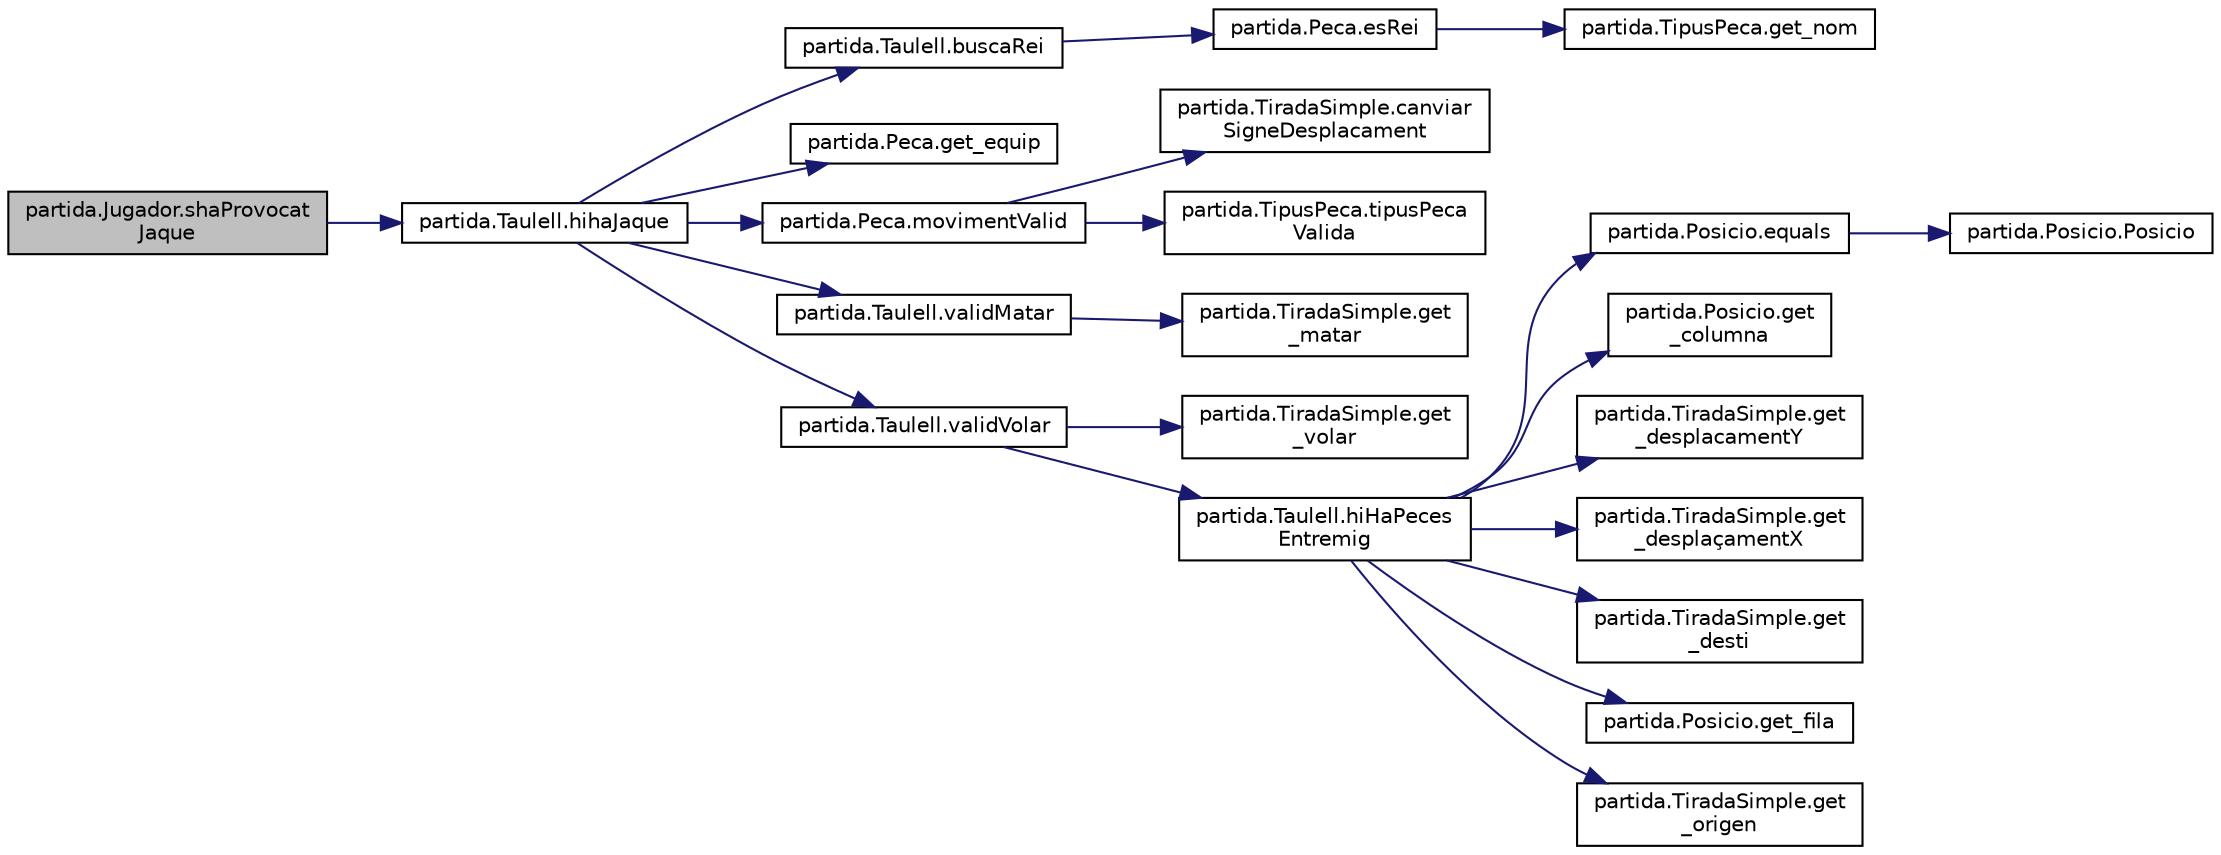 digraph "partida.Jugador.shaProvocatJaque"
{
 // LATEX_PDF_SIZE
  edge [fontname="Helvetica",fontsize="10",labelfontname="Helvetica",labelfontsize="10"];
  node [fontname="Helvetica",fontsize="10",shape=record];
  rankdir="LR";
  Node1 [label="partida.Jugador.shaProvocat\lJaque",height=0.2,width=0.4,color="black", fillcolor="grey75", style="filled", fontcolor="black",tooltip="Comprova si hi ha un jaque."];
  Node1 -> Node2 [color="midnightblue",fontsize="10",style="solid",fontname="Helvetica"];
  Node2 [label="partida.Taulell.hihaJaque",height=0.2,width=0.4,color="black", fillcolor="white", style="filled",URL="$classpartida_1_1_taulell.html#a242f8a083cf4e0811c89fe5d18f1f7d5",tooltip="Comprova si hi ha un jaque. Si hi ha jaque retorna la tirada que el fa."];
  Node2 -> Node3 [color="midnightblue",fontsize="10",style="solid",fontname="Helvetica"];
  Node3 [label="partida.Taulell.buscaRei",height=0.2,width=0.4,color="black", fillcolor="white", style="filled",URL="$classpartida_1_1_taulell.html#ae4e1f946511fa8ea8618b17d455eb96a",tooltip="Busca al rei del equip \"equip\" i retorna la seva posicio."];
  Node3 -> Node4 [color="midnightblue",fontsize="10",style="solid",fontname="Helvetica"];
  Node4 [label="partida.Peca.esRei",height=0.2,width=0.4,color="black", fillcolor="white", style="filled",URL="$classpartida_1_1_peca.html#aea07d3883c4cbe04b3d8228d69b1ee26",tooltip="Valida si la Peça actual és el REI."];
  Node4 -> Node5 [color="midnightblue",fontsize="10",style="solid",fontname="Helvetica"];
  Node5 [label="partida.TipusPeca.get_nom",height=0.2,width=0.4,color="black", fillcolor="white", style="filled",URL="$classpartida_1_1_tipus_peca.html#a4d5a3d6a5f26c4167a4a7e2b4a9f0015",tooltip="Nom del tipus de Peça."];
  Node2 -> Node6 [color="midnightblue",fontsize="10",style="solid",fontname="Helvetica"];
  Node6 [label="partida.Peca.get_equip",height=0.2,width=0.4,color="black", fillcolor="white", style="filled",URL="$classpartida_1_1_peca.html#acf746f82f289a4a6b9c13f518df1fe6b",tooltip="Equip."];
  Node2 -> Node7 [color="midnightblue",fontsize="10",style="solid",fontname="Helvetica"];
  Node7 [label="partida.Peca.movimentValid",height=0.2,width=0.4,color="black", fillcolor="white", style="filled",URL="$classpartida_1_1_peca.html#a00c836ce784c43093c86c54ce7ad7754",tooltip="Validació de la validesa d'una tirada."];
  Node7 -> Node8 [color="midnightblue",fontsize="10",style="solid",fontname="Helvetica"];
  Node8 [label="partida.TiradaSimple.canviar\lSigneDesplacament",height=0.2,width=0.4,color="black", fillcolor="white", style="filled",URL="$classpartida_1_1_tirada_simple.html#a9b6b26d161cf537452ce59894d0e8f80",tooltip="Canvia el signe de desplaçament X i Y."];
  Node7 -> Node9 [color="midnightblue",fontsize="10",style="solid",fontname="Helvetica"];
  Node9 [label="partida.TipusPeca.tipusPeca\lValida",height=0.2,width=0.4,color="black", fillcolor="white", style="filled",URL="$classpartida_1_1_tipus_peca.html#a8d39abf24f8d3dbb1517060b83c1f728",tooltip="Mira si un tipus de Peça és vàlid."];
  Node2 -> Node10 [color="midnightblue",fontsize="10",style="solid",fontname="Helvetica"];
  Node10 [label="partida.Taulell.validMatar",height=0.2,width=0.4,color="black", fillcolor="white", style="filled",URL="$classpartida_1_1_taulell.html#a1b94de082c83ef2c7af322795c4daafd",tooltip="Comprova que les habilitats de matar de la peça amb les que vol fer a la tirada."];
  Node10 -> Node11 [color="midnightblue",fontsize="10",style="solid",fontname="Helvetica"];
  Node11 [label="partida.TiradaSimple.get\l_matar",height=0.2,width=0.4,color="black", fillcolor="white", style="filled",URL="$classpartida_1_1_tirada_simple.html#aeb2264788f917ed9349f9b6399554f37",tooltip="Matar."];
  Node2 -> Node12 [color="midnightblue",fontsize="10",style="solid",fontname="Helvetica"];
  Node12 [label="partida.Taulell.validVolar",height=0.2,width=0.4,color="black", fillcolor="white", style="filled",URL="$classpartida_1_1_taulell.html#ab808f90adb948b95af87138809d0dd96",tooltip="Comprova que les habilitats de volar de la peça amb les que vol fer a la tirada."];
  Node12 -> Node13 [color="midnightblue",fontsize="10",style="solid",fontname="Helvetica"];
  Node13 [label="partida.TiradaSimple.get\l_volar",height=0.2,width=0.4,color="black", fillcolor="white", style="filled",URL="$classpartida_1_1_tirada_simple.html#a221e50d1eb171eb9b69d2d20eb77d404",tooltip="Volar."];
  Node12 -> Node14 [color="midnightblue",fontsize="10",style="solid",fontname="Helvetica"];
  Node14 [label="partida.Taulell.hiHaPeces\lEntremig",height=0.2,width=0.4,color="black", fillcolor="white", style="filled",URL="$classpartida_1_1_taulell.html#adf258c45e95084068e09fe1d14e46fef",tooltip="Comprova si hi ha peces entremig de la tirada que es vol executar."];
  Node14 -> Node15 [color="midnightblue",fontsize="10",style="solid",fontname="Helvetica"];
  Node15 [label="partida.Posicio.equals",height=0.2,width=0.4,color="black", fillcolor="white", style="filled",URL="$classpartida_1_1_posicio.html#aa01891d16f82607364885f2a26c8a41e",tooltip="Comparació de dues Posicions."];
  Node15 -> Node16 [color="midnightblue",fontsize="10",style="solid",fontname="Helvetica"];
  Node16 [label="partida.Posicio.Posicio",height=0.2,width=0.4,color="black", fillcolor="white", style="filled",URL="$classpartida_1_1_posicio.html#a80733d48f01e4df99ab0606af0721a0a",tooltip="Genera una Posicó"];
  Node14 -> Node17 [color="midnightblue",fontsize="10",style="solid",fontname="Helvetica"];
  Node17 [label="partida.Posicio.get\l_columna",height=0.2,width=0.4,color="black", fillcolor="white", style="filled",URL="$classpartida_1_1_posicio.html#a267f9e1db4052bbdf4cbdf15afde97e7",tooltip="Columna."];
  Node14 -> Node18 [color="midnightblue",fontsize="10",style="solid",fontname="Helvetica"];
  Node18 [label="partida.TiradaSimple.get\l_desplacamentY",height=0.2,width=0.4,color="black", fillcolor="white", style="filled",URL="$classpartida_1_1_tirada_simple.html#a43de35c8d09caf5ac372ae579a369625",tooltip="Desplaçament en l'eix de les Y."];
  Node14 -> Node19 [color="midnightblue",fontsize="10",style="solid",fontname="Helvetica"];
  Node19 [label="partida.TiradaSimple.get\l_desplaçamentX",height=0.2,width=0.4,color="black", fillcolor="white", style="filled",URL="$classpartida_1_1_tirada_simple.html#a77438dc75b40c3c578ebfe0f41c85d7a",tooltip="Desplaçament en l'eix de les X."];
  Node14 -> Node20 [color="midnightblue",fontsize="10",style="solid",fontname="Helvetica"];
  Node20 [label="partida.TiradaSimple.get\l_desti",height=0.2,width=0.4,color="black", fillcolor="white", style="filled",URL="$classpartida_1_1_tirada_simple.html#aaa98451448fe6aca2bf914e36fead1e6",tooltip="Destí"];
  Node14 -> Node21 [color="midnightblue",fontsize="10",style="solid",fontname="Helvetica"];
  Node21 [label="partida.Posicio.get_fila",height=0.2,width=0.4,color="black", fillcolor="white", style="filled",URL="$classpartida_1_1_posicio.html#afd3e4dfc10d7a4ce1587ebc641cbbee5",tooltip="Fila."];
  Node14 -> Node22 [color="midnightblue",fontsize="10",style="solid",fontname="Helvetica"];
  Node22 [label="partida.TiradaSimple.get\l_origen",height=0.2,width=0.4,color="black", fillcolor="white", style="filled",URL="$classpartida_1_1_tirada_simple.html#ac67b65ec5021b314961fc232949bc680",tooltip="Origen."];
}
